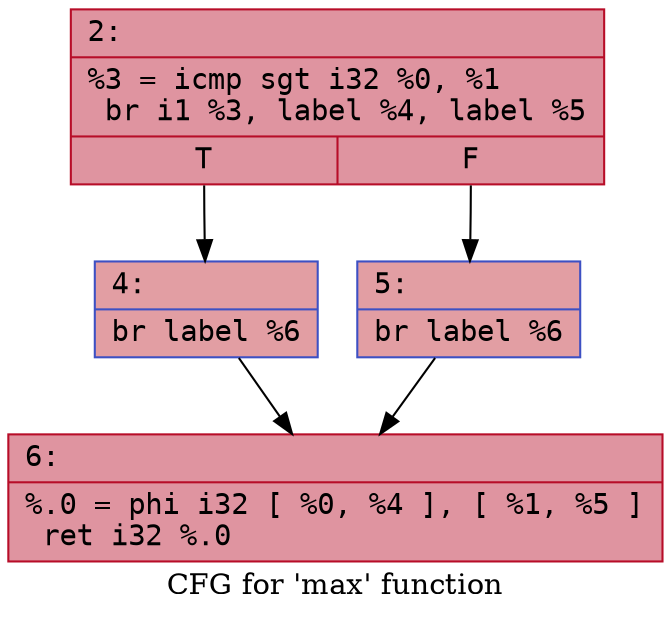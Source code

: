 digraph "CFG for 'max' function" {
	label="CFG for 'max' function";

	Node0x60ba7d83e590 [shape=record,color="#b70d28ff", style=filled, fillcolor="#b70d2870" fontname="Courier",label="{2:\l|  %3 = icmp sgt i32 %0, %1\l  br i1 %3, label %4, label %5\l|{<s0>T|<s1>F}}"];
	Node0x60ba7d83e590:s0 -> Node0x60ba7d83e490[tooltip="2 -> 4\nProbability 50.00%" ];
	Node0x60ba7d83e590:s1 -> Node0x60ba7d83fbe0[tooltip="2 -> 5\nProbability 50.00%" ];
	Node0x60ba7d83e490 [shape=record,color="#3d50c3ff", style=filled, fillcolor="#be242e70" fontname="Courier",label="{4:\l|  br label %6\l}"];
	Node0x60ba7d83e490 -> Node0x60ba7d83fd20[tooltip="4 -> 6\nProbability 100.00%" ];
	Node0x60ba7d83fbe0 [shape=record,color="#3d50c3ff", style=filled, fillcolor="#be242e70" fontname="Courier",label="{5:\l|  br label %6\l}"];
	Node0x60ba7d83fbe0 -> Node0x60ba7d83fd20[tooltip="5 -> 6\nProbability 100.00%" ];
	Node0x60ba7d83fd20 [shape=record,color="#b70d28ff", style=filled, fillcolor="#b70d2870" fontname="Courier",label="{6:\l|  %.0 = phi i32 [ %0, %4 ], [ %1, %5 ]\l  ret i32 %.0\l}"];
}
